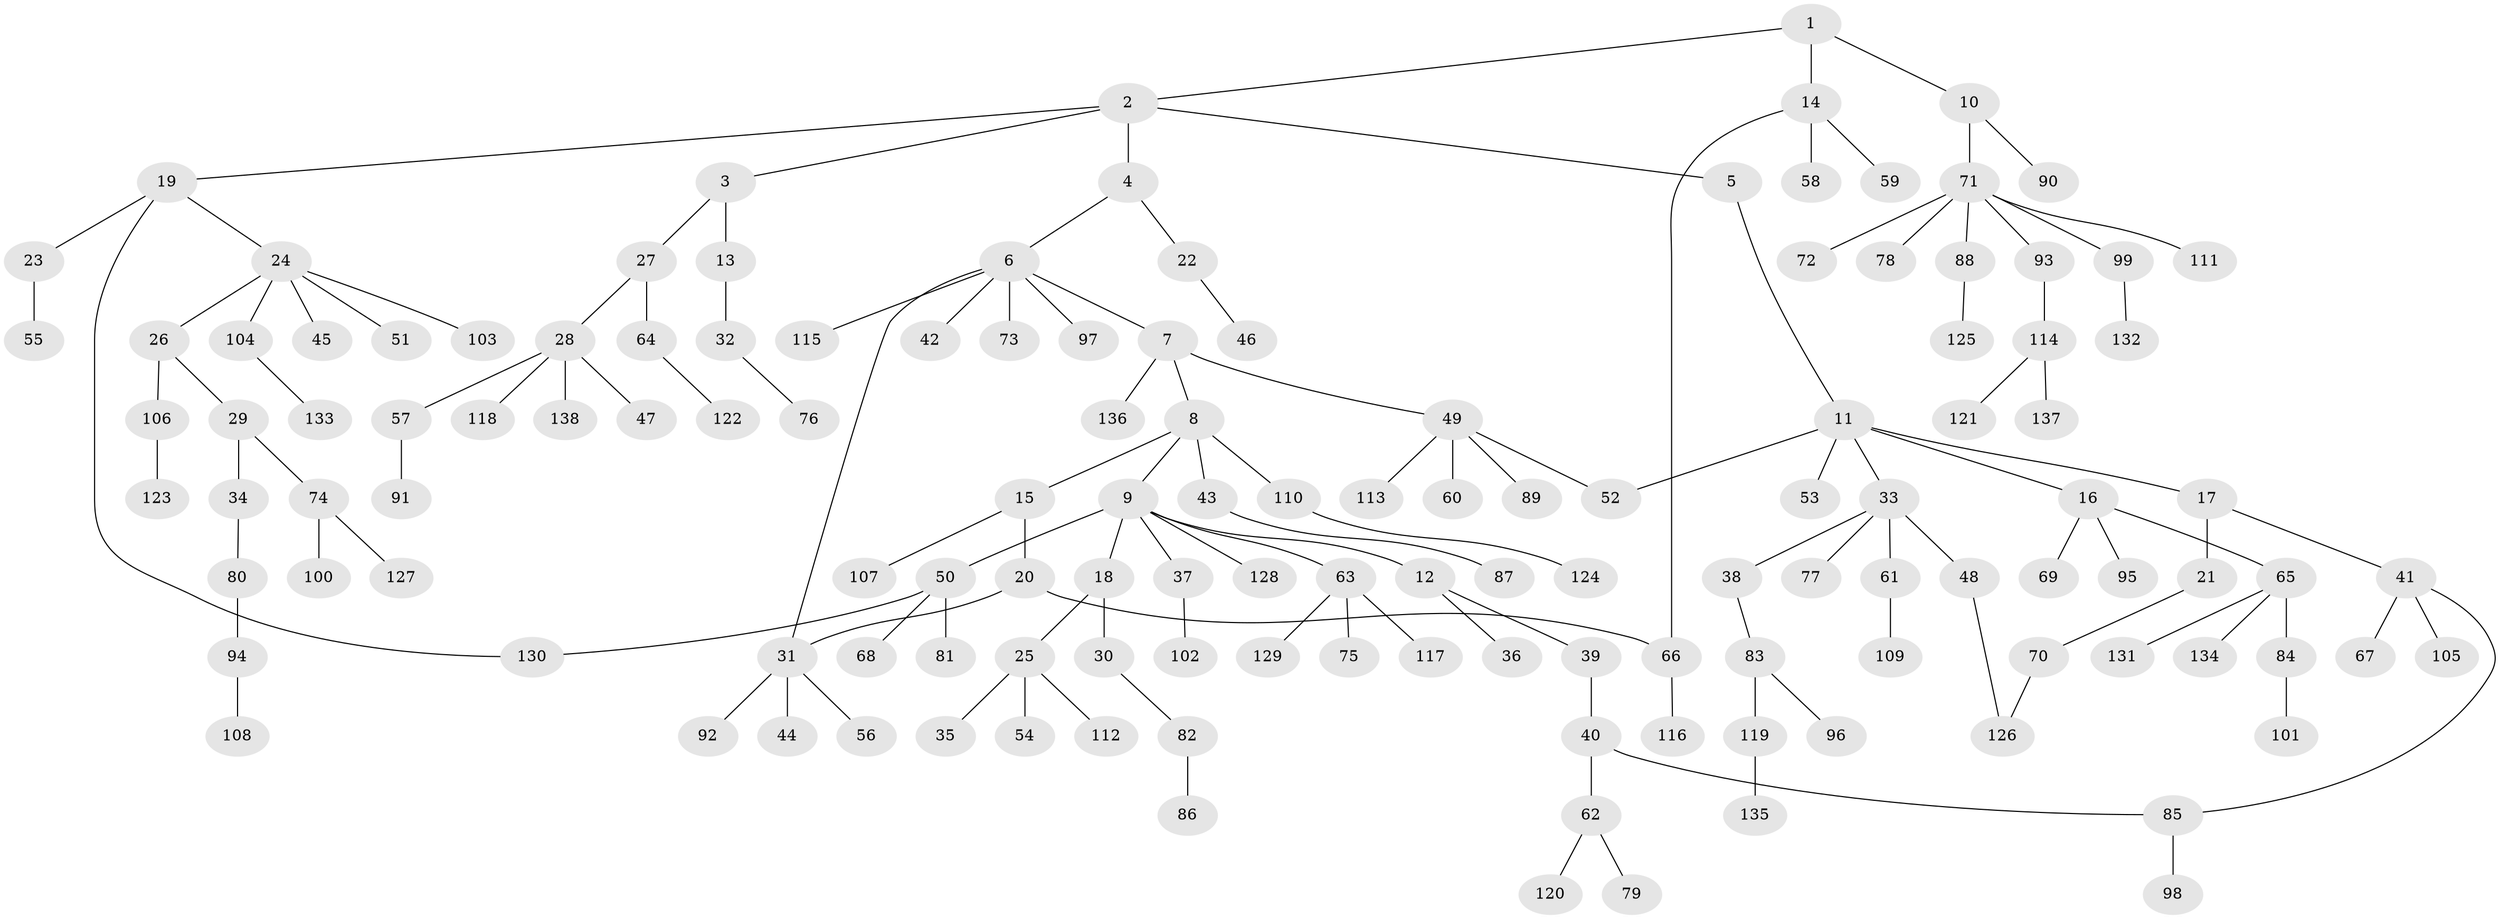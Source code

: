 // Generated by graph-tools (version 1.1) at 2025/01/03/09/25 03:01:11]
// undirected, 138 vertices, 143 edges
graph export_dot {
graph [start="1"]
  node [color=gray90,style=filled];
  1;
  2;
  3;
  4;
  5;
  6;
  7;
  8;
  9;
  10;
  11;
  12;
  13;
  14;
  15;
  16;
  17;
  18;
  19;
  20;
  21;
  22;
  23;
  24;
  25;
  26;
  27;
  28;
  29;
  30;
  31;
  32;
  33;
  34;
  35;
  36;
  37;
  38;
  39;
  40;
  41;
  42;
  43;
  44;
  45;
  46;
  47;
  48;
  49;
  50;
  51;
  52;
  53;
  54;
  55;
  56;
  57;
  58;
  59;
  60;
  61;
  62;
  63;
  64;
  65;
  66;
  67;
  68;
  69;
  70;
  71;
  72;
  73;
  74;
  75;
  76;
  77;
  78;
  79;
  80;
  81;
  82;
  83;
  84;
  85;
  86;
  87;
  88;
  89;
  90;
  91;
  92;
  93;
  94;
  95;
  96;
  97;
  98;
  99;
  100;
  101;
  102;
  103;
  104;
  105;
  106;
  107;
  108;
  109;
  110;
  111;
  112;
  113;
  114;
  115;
  116;
  117;
  118;
  119;
  120;
  121;
  122;
  123;
  124;
  125;
  126;
  127;
  128;
  129;
  130;
  131;
  132;
  133;
  134;
  135;
  136;
  137;
  138;
  1 -- 2;
  1 -- 10;
  1 -- 14;
  2 -- 3;
  2 -- 4;
  2 -- 5;
  2 -- 19;
  3 -- 13;
  3 -- 27;
  4 -- 6;
  4 -- 22;
  5 -- 11;
  6 -- 7;
  6 -- 31;
  6 -- 42;
  6 -- 73;
  6 -- 97;
  6 -- 115;
  7 -- 8;
  7 -- 49;
  7 -- 136;
  8 -- 9;
  8 -- 15;
  8 -- 43;
  8 -- 110;
  9 -- 12;
  9 -- 18;
  9 -- 37;
  9 -- 50;
  9 -- 63;
  9 -- 128;
  10 -- 71;
  10 -- 90;
  11 -- 16;
  11 -- 17;
  11 -- 33;
  11 -- 53;
  11 -- 52;
  12 -- 36;
  12 -- 39;
  13 -- 32;
  14 -- 58;
  14 -- 59;
  14 -- 66;
  15 -- 20;
  15 -- 107;
  16 -- 65;
  16 -- 69;
  16 -- 95;
  17 -- 21;
  17 -- 41;
  18 -- 25;
  18 -- 30;
  19 -- 23;
  19 -- 24;
  19 -- 130;
  20 -- 66;
  20 -- 31;
  21 -- 70;
  22 -- 46;
  23 -- 55;
  24 -- 26;
  24 -- 45;
  24 -- 51;
  24 -- 103;
  24 -- 104;
  25 -- 35;
  25 -- 54;
  25 -- 112;
  26 -- 29;
  26 -- 106;
  27 -- 28;
  27 -- 64;
  28 -- 47;
  28 -- 57;
  28 -- 118;
  28 -- 138;
  29 -- 34;
  29 -- 74;
  30 -- 82;
  31 -- 44;
  31 -- 56;
  31 -- 92;
  32 -- 76;
  33 -- 38;
  33 -- 48;
  33 -- 61;
  33 -- 77;
  34 -- 80;
  37 -- 102;
  38 -- 83;
  39 -- 40;
  40 -- 62;
  40 -- 85;
  41 -- 67;
  41 -- 85;
  41 -- 105;
  43 -- 87;
  48 -- 126;
  49 -- 52;
  49 -- 60;
  49 -- 89;
  49 -- 113;
  50 -- 68;
  50 -- 81;
  50 -- 130;
  57 -- 91;
  61 -- 109;
  62 -- 79;
  62 -- 120;
  63 -- 75;
  63 -- 117;
  63 -- 129;
  64 -- 122;
  65 -- 84;
  65 -- 131;
  65 -- 134;
  66 -- 116;
  70 -- 126;
  71 -- 72;
  71 -- 78;
  71 -- 88;
  71 -- 93;
  71 -- 99;
  71 -- 111;
  74 -- 100;
  74 -- 127;
  80 -- 94;
  82 -- 86;
  83 -- 96;
  83 -- 119;
  84 -- 101;
  85 -- 98;
  88 -- 125;
  93 -- 114;
  94 -- 108;
  99 -- 132;
  104 -- 133;
  106 -- 123;
  110 -- 124;
  114 -- 121;
  114 -- 137;
  119 -- 135;
}
